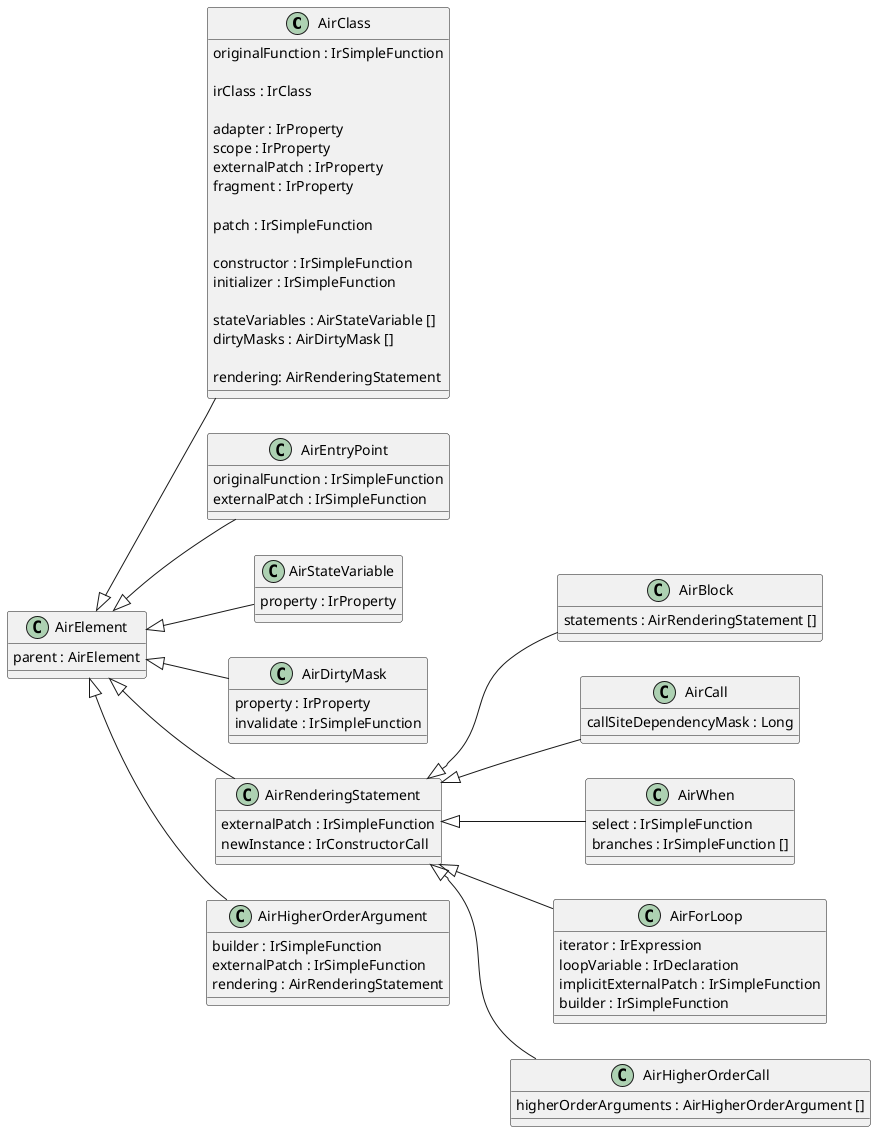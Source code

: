 @startuml

left to right direction

class AirClass {
    originalFunction : IrSimpleFunction

    irClass : IrClass

    adapter : IrProperty
    scope : IrProperty
    externalPatch : IrProperty
    fragment : IrProperty

    patch : IrSimpleFunction

    constructor : IrSimpleFunction
    initializer : IrSimpleFunction

    stateVariables : AirStateVariable []
    dirtyMasks : AirDirtyMask []

    rendering: AirRenderingStatement
}
AirElement <|-- AirClass

class AirEntryPoint {
    originalFunction : IrSimpleFunction
    externalPatch : IrSimpleFunction
}
AirElement <|-- AirEntryPoint

class AirStateVariable {
    property : IrProperty
}
AirElement <|-- AirStateVariable

class AirDirtyMask {
    property : IrProperty
    invalidate : IrSimpleFunction
}
AirElement <|-- AirDirtyMask

class AirRenderingStatement {
    externalPatch : IrSimpleFunction
    newInstance : IrConstructorCall
}
AirElement <|-- AirRenderingStatement

class AirBlock {
    statements : AirRenderingStatement []
}
AirRenderingStatement <|-- AirBlock

class AirCall {
    callSiteDependencyMask : Long
}
AirRenderingStatement <|-- AirCall

class AirWhen {
    select : IrSimpleFunction
    branches : IrSimpleFunction []
}
AirRenderingStatement <|-- AirWhen

class AirForLoop {
    iterator : IrExpression
    loopVariable : IrDeclaration
    implicitExternalPatch : IrSimpleFunction
    builder : IrSimpleFunction
}
AirRenderingStatement <|-- AirForLoop

class AirHigherOrderCall {
    higherOrderArguments : AirHigherOrderArgument []
}
AirRenderingStatement <|-- AirHigherOrderCall

class AirHigherOrderArgument {
    builder : IrSimpleFunction
    externalPatch : IrSimpleFunction
    rendering : AirRenderingStatement
}
AirElement <|-- AirHigherOrderArgument

class AirElement {
    parent : AirElement
}
@enduml